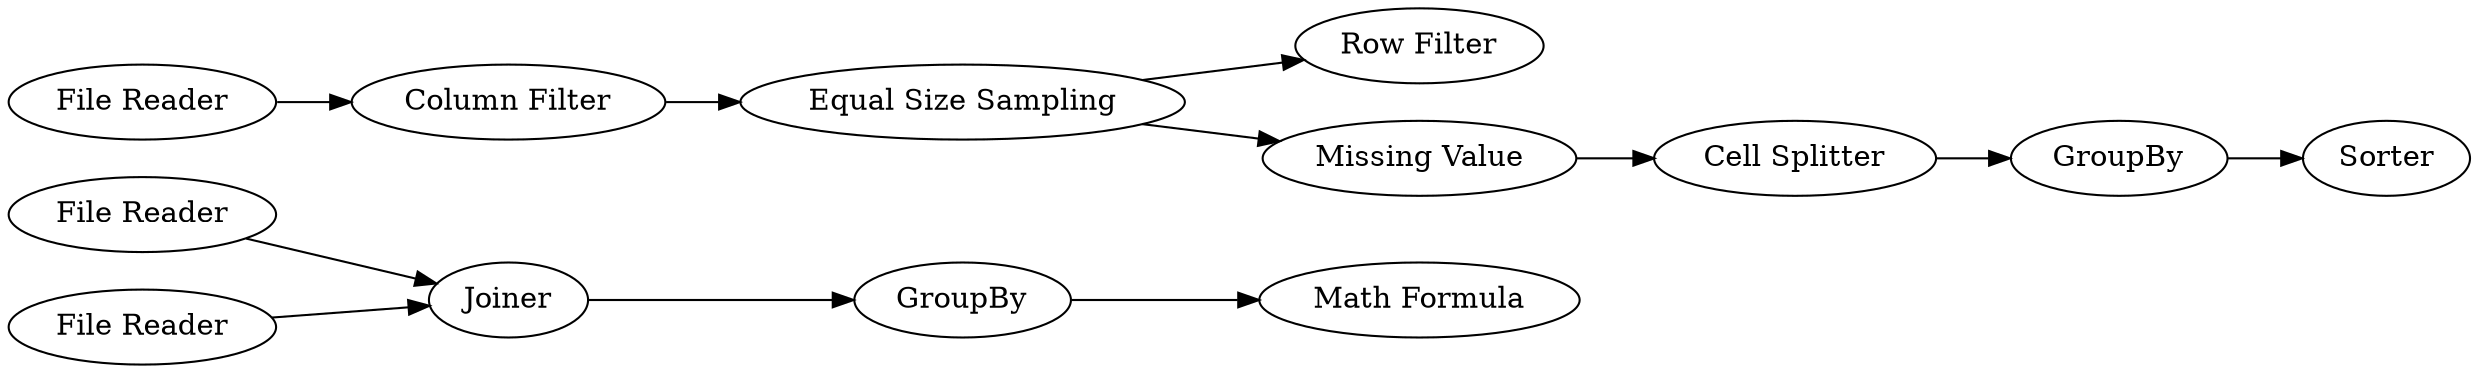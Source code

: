 digraph {
	"3071631963298112376_1" [label="File Reader"]
	"3071631963298112376_10" [label="Row Filter"]
	"3071631963298112376_12" [label="Cell Splitter"]
	"3071631963298112376_3" [label=Joiner]
	"3071631963298112376_5" [label="Math Formula"]
	"3071631963298112376_6" [label="File Reader"]
	"3071631963298112376_11" [label="Missing Value"]
	"3071631963298112376_13" [label=GroupBy]
	"3071631963298112376_14" [label=Sorter]
	"3071631963298112376_2" [label="File Reader"]
	"3071631963298112376_9" [label="Equal Size Sampling"]
	"3071631963298112376_4" [label=GroupBy]
	"3071631963298112376_7" [label="Column Filter"]
	"3071631963298112376_1" -> "3071631963298112376_3"
	"3071631963298112376_9" -> "3071631963298112376_10"
	"3071631963298112376_2" -> "3071631963298112376_3"
	"3071631963298112376_11" -> "3071631963298112376_12"
	"3071631963298112376_7" -> "3071631963298112376_9"
	"3071631963298112376_13" -> "3071631963298112376_14"
	"3071631963298112376_4" -> "3071631963298112376_5"
	"3071631963298112376_12" -> "3071631963298112376_13"
	"3071631963298112376_9" -> "3071631963298112376_11"
	"3071631963298112376_6" -> "3071631963298112376_7"
	"3071631963298112376_3" -> "3071631963298112376_4"
	rankdir=LR
}
